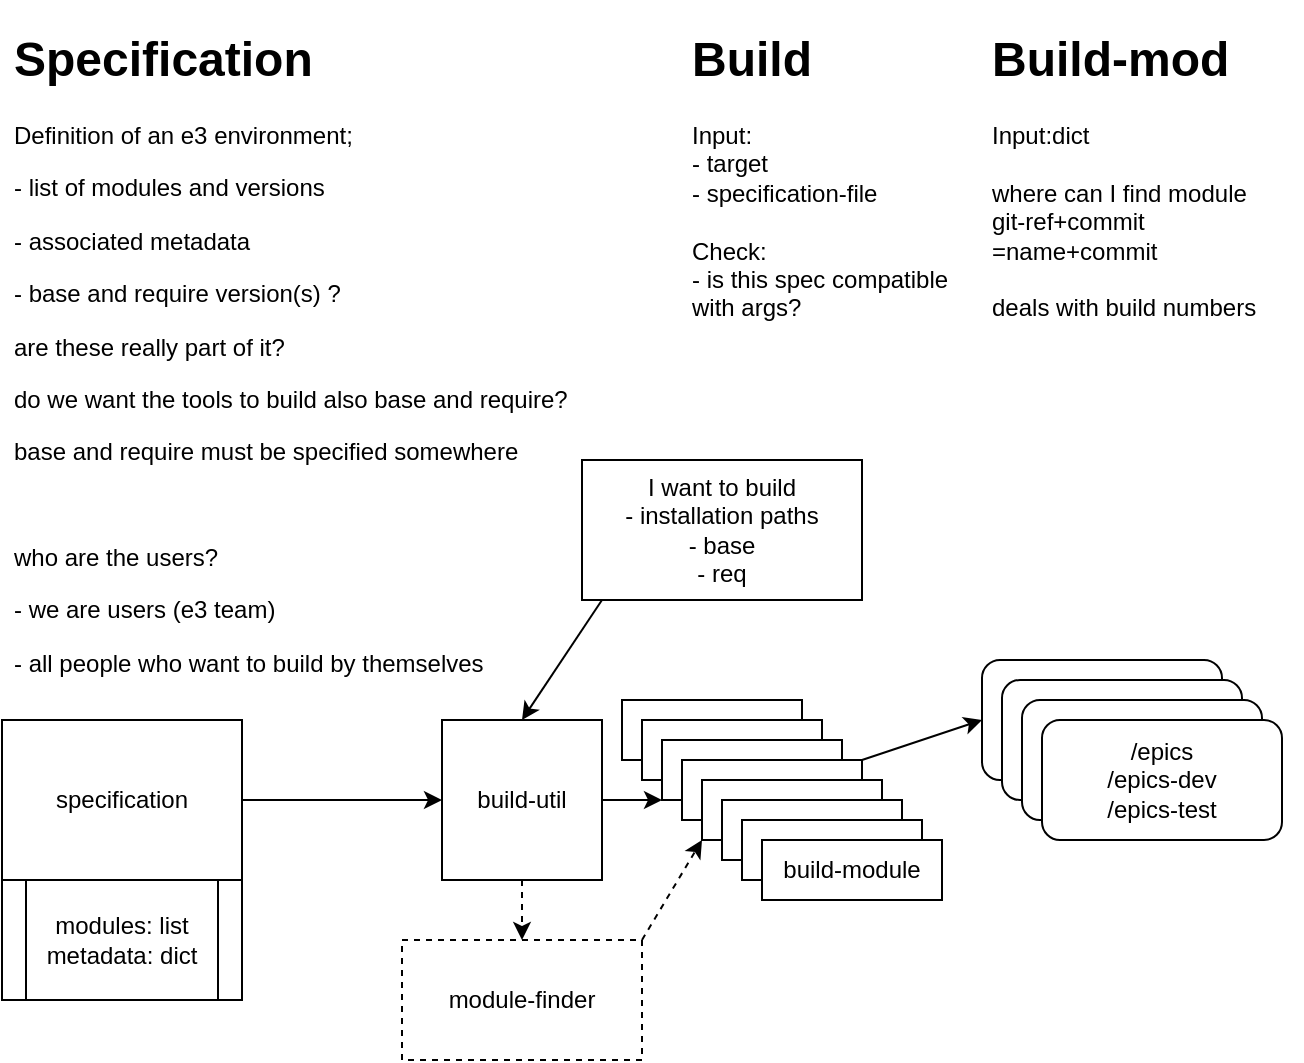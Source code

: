 <mxfile version="14.5.10" type="github">
  <diagram id="X60pKRLHYqNhBMuP8MKD" name="Page-1">
    <mxGraphModel dx="466" dy="773" grid="1" gridSize="10" guides="1" tooltips="1" connect="1" arrows="1" fold="1" page="1" pageScale="1" pageWidth="827" pageHeight="1169" math="0" shadow="0">
      <root>
        <mxCell id="0" />
        <mxCell id="1" parent="0" />
        <mxCell id="a3cAYwDz3qXqtBNzGSlk-1" value="&lt;div&gt;specification&lt;/div&gt;" style="rounded=0;whiteSpace=wrap;html=1;" vertex="1" parent="1">
          <mxGeometry x="20" y="370" width="120" height="80" as="geometry" />
        </mxCell>
        <mxCell id="a3cAYwDz3qXqtBNzGSlk-3" value="&lt;h1&gt;Build&lt;/h1&gt;&lt;div&gt;Input:&lt;/div&gt;&lt;div&gt;- target&lt;/div&gt;&lt;div&gt;- specification-file&lt;br&gt;&lt;/div&gt;&lt;div&gt;&lt;br&gt;&lt;/div&gt;&lt;div&gt;Check:&lt;/div&gt;&lt;div&gt;- is this spec compatible with args?&lt;br&gt;&lt;/div&gt;" style="text;html=1;strokeColor=none;fillColor=none;spacing=5;spacingTop=-20;whiteSpace=wrap;overflow=hidden;rounded=0;" vertex="1" parent="1">
          <mxGeometry x="360" y="20" width="160" height="190" as="geometry" />
        </mxCell>
        <mxCell id="a3cAYwDz3qXqtBNzGSlk-4" value="&lt;div&gt;modules: list&lt;/div&gt;&lt;div&gt;metadata: dict&lt;br&gt;&lt;/div&gt;" style="shape=process;whiteSpace=wrap;html=1;backgroundOutline=1;" vertex="1" parent="1">
          <mxGeometry x="20" y="450" width="120" height="60" as="geometry" />
        </mxCell>
        <mxCell id="a3cAYwDz3qXqtBNzGSlk-5" value="" style="endArrow=classic;html=1;exitX=1;exitY=0.5;exitDx=0;exitDy=0;" edge="1" parent="1" source="a3cAYwDz3qXqtBNzGSlk-1">
          <mxGeometry width="50" height="50" relative="1" as="geometry">
            <mxPoint x="310" y="390" as="sourcePoint" />
            <mxPoint x="240" y="410" as="targetPoint" />
          </mxGeometry>
        </mxCell>
        <mxCell id="a3cAYwDz3qXqtBNzGSlk-6" value="&lt;div&gt;build-util&lt;/div&gt;" style="whiteSpace=wrap;html=1;aspect=fixed;" vertex="1" parent="1">
          <mxGeometry x="240" y="370" width="80" height="80" as="geometry" />
        </mxCell>
        <mxCell id="a3cAYwDz3qXqtBNzGSlk-7" value="" style="endArrow=classic;html=1;entryX=0.5;entryY=0;entryDx=0;entryDy=0;" edge="1" parent="1" target="a3cAYwDz3qXqtBNzGSlk-6">
          <mxGeometry width="50" height="50" relative="1" as="geometry">
            <mxPoint x="320" y="310" as="sourcePoint" />
            <mxPoint x="360" y="340" as="targetPoint" />
          </mxGeometry>
        </mxCell>
        <mxCell id="a3cAYwDz3qXqtBNzGSlk-9" value="&lt;div&gt;I want to build&lt;/div&gt;&lt;div&gt;- installation paths&lt;/div&gt;&lt;div&gt;- base&lt;/div&gt;&lt;div&gt;- req&lt;br&gt;&lt;/div&gt;" style="rounded=0;whiteSpace=wrap;html=1;" vertex="1" parent="1">
          <mxGeometry x="310" y="240" width="140" height="70" as="geometry" />
        </mxCell>
        <mxCell id="a3cAYwDz3qXqtBNzGSlk-11" value="&lt;div&gt;/epics&lt;/div&gt;&lt;div&gt;/epics-dev&lt;/div&gt;&lt;div&gt;/epics-test&lt;br&gt;&lt;/div&gt;" style="rounded=1;whiteSpace=wrap;html=1;" vertex="1" parent="1">
          <mxGeometry x="510" y="340" width="120" height="60" as="geometry" />
        </mxCell>
        <mxCell id="a3cAYwDz3qXqtBNzGSlk-12" value="&lt;div&gt;/epics&lt;/div&gt;&lt;div&gt;/epics-dev&lt;/div&gt;&lt;div&gt;/epics-test&lt;br&gt;&lt;/div&gt;" style="rounded=1;whiteSpace=wrap;html=1;" vertex="1" parent="1">
          <mxGeometry x="520" y="350" width="120" height="60" as="geometry" />
        </mxCell>
        <mxCell id="a3cAYwDz3qXqtBNzGSlk-13" value="&lt;div&gt;/epics&lt;/div&gt;&lt;div&gt;/epics-dev&lt;/div&gt;&lt;div&gt;/epics-test&lt;br&gt;&lt;/div&gt;" style="rounded=1;whiteSpace=wrap;html=1;" vertex="1" parent="1">
          <mxGeometry x="530" y="360" width="120" height="60" as="geometry" />
        </mxCell>
        <mxCell id="a3cAYwDz3qXqtBNzGSlk-14" value="&lt;div&gt;/epics&lt;/div&gt;&lt;div&gt;/epics-dev&lt;/div&gt;&lt;div&gt;/epics-test&lt;br&gt;&lt;/div&gt;" style="rounded=1;whiteSpace=wrap;html=1;" vertex="1" parent="1">
          <mxGeometry x="540" y="370" width="120" height="60" as="geometry" />
        </mxCell>
        <mxCell id="a3cAYwDz3qXqtBNzGSlk-15" value="" style="endArrow=classic;html=1;exitX=0.5;exitY=1;exitDx=0;exitDy=0;entryX=0.5;entryY=0;entryDx=0;entryDy=0;dashed=1;" edge="1" parent="1" source="a3cAYwDz3qXqtBNzGSlk-6" target="a3cAYwDz3qXqtBNzGSlk-27">
          <mxGeometry width="50" height="50" relative="1" as="geometry">
            <mxPoint x="310" y="390" as="sourcePoint" />
            <mxPoint x="360" y="340" as="targetPoint" />
          </mxGeometry>
        </mxCell>
        <mxCell id="a3cAYwDz3qXqtBNzGSlk-16" value="&lt;h1&gt;Specification&lt;/h1&gt;&lt;p&gt;Definition of an e3 environment;&lt;/p&gt;&lt;p&gt;- list of modules and versions&lt;/p&gt;&lt;p&gt;- associated metadata&lt;/p&gt;&lt;p&gt;- base and require version(s) ?&lt;/p&gt;&lt;p&gt;are these really part of it?&lt;/p&gt;&lt;p&gt;do we want the tools to build also base and require?&lt;/p&gt;&lt;p&gt;base and require must be specified somewhere&lt;/p&gt;&lt;p&gt;&lt;br&gt;&lt;/p&gt;&lt;p&gt;who are the users?&lt;/p&gt;&lt;p&gt;- we are users (e3 team)&lt;/p&gt;&lt;p&gt;- all people who want to build by themselves&lt;br&gt;&lt;/p&gt;" style="text;html=1;strokeColor=none;fillColor=none;spacing=5;spacingTop=-20;whiteSpace=wrap;overflow=hidden;rounded=0;" vertex="1" parent="1">
          <mxGeometry x="21" y="20" width="309" height="360" as="geometry" />
        </mxCell>
        <mxCell id="a3cAYwDz3qXqtBNzGSlk-17" value="build-module" style="rounded=0;whiteSpace=wrap;html=1;" vertex="1" parent="1">
          <mxGeometry x="330" y="360" width="90" height="30" as="geometry" />
        </mxCell>
        <mxCell id="a3cAYwDz3qXqtBNzGSlk-18" value="build-module" style="rounded=0;whiteSpace=wrap;html=1;" vertex="1" parent="1">
          <mxGeometry x="340" y="370" width="90" height="30" as="geometry" />
        </mxCell>
        <mxCell id="a3cAYwDz3qXqtBNzGSlk-19" value="build-module" style="rounded=0;whiteSpace=wrap;html=1;" vertex="1" parent="1">
          <mxGeometry x="350" y="380" width="90" height="30" as="geometry" />
        </mxCell>
        <mxCell id="a3cAYwDz3qXqtBNzGSlk-20" value="build-module" style="rounded=0;whiteSpace=wrap;html=1;" vertex="1" parent="1">
          <mxGeometry x="360" y="390" width="90" height="30" as="geometry" />
        </mxCell>
        <mxCell id="a3cAYwDz3qXqtBNzGSlk-21" value="build-module" style="rounded=0;whiteSpace=wrap;html=1;" vertex="1" parent="1">
          <mxGeometry x="370" y="400" width="90" height="30" as="geometry" />
        </mxCell>
        <mxCell id="a3cAYwDz3qXqtBNzGSlk-22" value="build-module" style="rounded=0;whiteSpace=wrap;html=1;" vertex="1" parent="1">
          <mxGeometry x="380" y="410" width="90" height="30" as="geometry" />
        </mxCell>
        <mxCell id="a3cAYwDz3qXqtBNzGSlk-23" value="build-module" style="rounded=0;whiteSpace=wrap;html=1;" vertex="1" parent="1">
          <mxGeometry x="390" y="420" width="90" height="30" as="geometry" />
        </mxCell>
        <mxCell id="a3cAYwDz3qXqtBNzGSlk-24" value="build-module" style="rounded=0;whiteSpace=wrap;html=1;" vertex="1" parent="1">
          <mxGeometry x="400" y="430" width="90" height="30" as="geometry" />
        </mxCell>
        <mxCell id="a3cAYwDz3qXqtBNzGSlk-25" value="&lt;h1&gt;Build-mod&lt;/h1&gt;&lt;div&gt;Input:dict&lt;/div&gt;&lt;div&gt;&lt;br&gt;&lt;/div&gt;&lt;div&gt;where can I find module&lt;/div&gt;&lt;div&gt;git-ref+commit&lt;/div&gt;&lt;div&gt;=name+commit&lt;br&gt;&lt;/div&gt;&lt;div&gt;&lt;br&gt;&lt;/div&gt;&lt;div&gt;deals with build numbers&lt;br&gt;&lt;/div&gt;" style="text;html=1;strokeColor=none;fillColor=none;spacing=5;spacingTop=-20;whiteSpace=wrap;overflow=hidden;rounded=0;" vertex="1" parent="1">
          <mxGeometry x="510" y="20" width="160" height="190" as="geometry" />
        </mxCell>
        <mxCell id="a3cAYwDz3qXqtBNzGSlk-27" value="module-finder" style="rounded=0;whiteSpace=wrap;html=1;dashed=1;" vertex="1" parent="1">
          <mxGeometry x="220" y="480" width="120" height="60" as="geometry" />
        </mxCell>
        <mxCell id="a3cAYwDz3qXqtBNzGSlk-28" value="" style="endArrow=classic;html=1;exitX=1;exitY=0;exitDx=0;exitDy=0;entryX=0;entryY=1;entryDx=0;entryDy=0;dashed=1;" edge="1" parent="1" source="a3cAYwDz3qXqtBNzGSlk-27" target="a3cAYwDz3qXqtBNzGSlk-21">
          <mxGeometry width="50" height="50" relative="1" as="geometry">
            <mxPoint x="290" y="460" as="sourcePoint" />
            <mxPoint x="290" y="490" as="targetPoint" />
          </mxGeometry>
        </mxCell>
        <mxCell id="a3cAYwDz3qXqtBNzGSlk-29" value="" style="endArrow=classic;html=1;exitX=1;exitY=0;exitDx=0;exitDy=0;entryX=0;entryY=0.5;entryDx=0;entryDy=0;" edge="1" parent="1" source="a3cAYwDz3qXqtBNzGSlk-20" target="a3cAYwDz3qXqtBNzGSlk-11">
          <mxGeometry width="50" height="50" relative="1" as="geometry">
            <mxPoint x="350" y="490" as="sourcePoint" />
            <mxPoint x="380" y="440" as="targetPoint" />
          </mxGeometry>
        </mxCell>
        <mxCell id="a3cAYwDz3qXqtBNzGSlk-30" value="" style="endArrow=classic;html=1;exitX=1;exitY=0.5;exitDx=0;exitDy=0;entryX=0;entryY=1;entryDx=0;entryDy=0;" edge="1" parent="1" source="a3cAYwDz3qXqtBNzGSlk-6" target="a3cAYwDz3qXqtBNzGSlk-19">
          <mxGeometry width="50" height="50" relative="1" as="geometry">
            <mxPoint x="460" y="400" as="sourcePoint" />
            <mxPoint x="520" y="380" as="targetPoint" />
          </mxGeometry>
        </mxCell>
      </root>
    </mxGraphModel>
  </diagram>
</mxfile>
